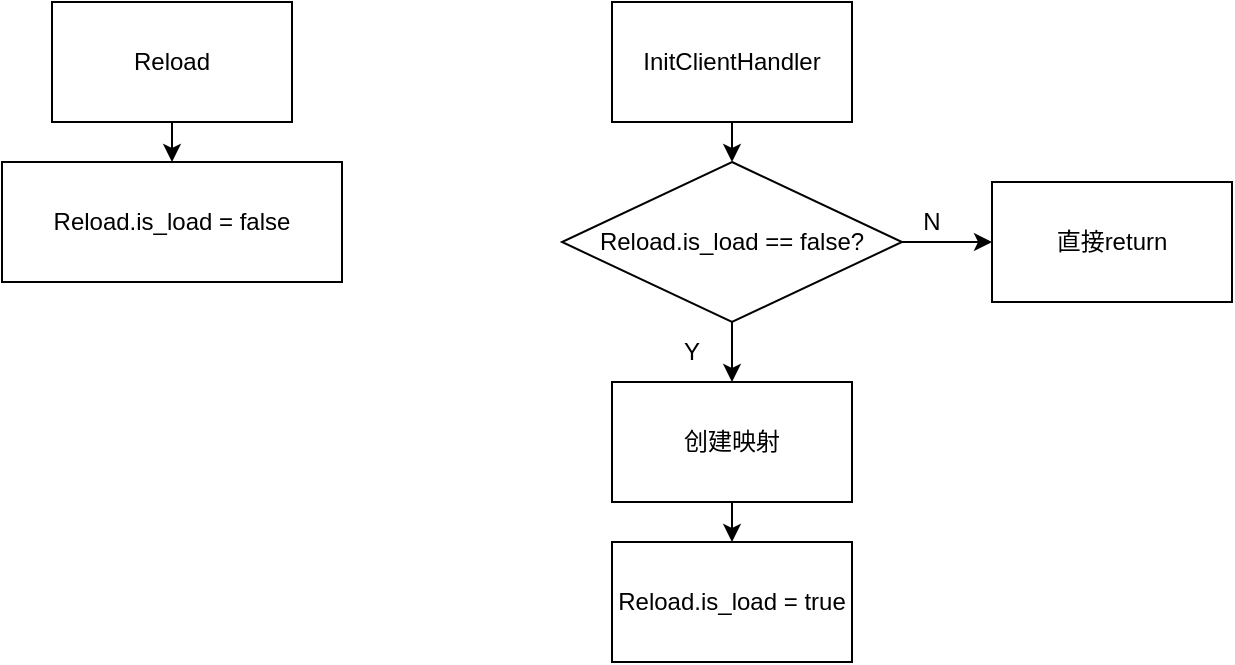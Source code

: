 <mxfile version="21.5.2" type="github">
  <diagram name="第 1 页" id="HM_rboH7E8F34HoRot8O">
    <mxGraphModel dx="1181" dy="749" grid="1" gridSize="10" guides="1" tooltips="1" connect="1" arrows="1" fold="1" page="1" pageScale="1" pageWidth="827" pageHeight="1169" math="0" shadow="0">
      <root>
        <mxCell id="0" />
        <mxCell id="1" parent="0" />
        <mxCell id="tiIem57ZhTsWjFGai3nF-1" value="Reload" style="rounded=0;whiteSpace=wrap;html=1;" vertex="1" parent="1">
          <mxGeometry x="310" y="130" width="120" height="60" as="geometry" />
        </mxCell>
        <mxCell id="tiIem57ZhTsWjFGai3nF-2" value="Reload.is_load = false" style="rounded=0;whiteSpace=wrap;html=1;" vertex="1" parent="1">
          <mxGeometry x="285" y="210" width="170" height="60" as="geometry" />
        </mxCell>
        <mxCell id="tiIem57ZhTsWjFGai3nF-3" value="" style="endArrow=classic;html=1;rounded=0;exitX=0.5;exitY=1;exitDx=0;exitDy=0;entryX=0.5;entryY=0;entryDx=0;entryDy=0;" edge="1" parent="1" source="tiIem57ZhTsWjFGai3nF-1" target="tiIem57ZhTsWjFGai3nF-2">
          <mxGeometry width="50" height="50" relative="1" as="geometry">
            <mxPoint x="390" y="220" as="sourcePoint" />
            <mxPoint x="440" y="170" as="targetPoint" />
          </mxGeometry>
        </mxCell>
        <mxCell id="tiIem57ZhTsWjFGai3nF-5" value="InitClientHandler" style="rounded=0;whiteSpace=wrap;html=1;" vertex="1" parent="1">
          <mxGeometry x="590" y="130" width="120" height="60" as="geometry" />
        </mxCell>
        <mxCell id="tiIem57ZhTsWjFGai3nF-6" value="" style="endArrow=classic;html=1;rounded=0;exitX=0.5;exitY=1;exitDx=0;exitDy=0;entryX=0.5;entryY=0;entryDx=0;entryDy=0;" edge="1" parent="1" source="tiIem57ZhTsWjFGai3nF-5">
          <mxGeometry width="50" height="50" relative="1" as="geometry">
            <mxPoint x="700" y="260" as="sourcePoint" />
            <mxPoint x="650" y="210" as="targetPoint" />
          </mxGeometry>
        </mxCell>
        <mxCell id="tiIem57ZhTsWjFGai3nF-8" value="Reload.is_load == false?" style="rhombus;whiteSpace=wrap;html=1;" vertex="1" parent="1">
          <mxGeometry x="565" y="210" width="170" height="80" as="geometry" />
        </mxCell>
        <mxCell id="tiIem57ZhTsWjFGai3nF-9" value="" style="endArrow=classic;html=1;rounded=0;exitX=0.5;exitY=1;exitDx=0;exitDy=0;entryX=0.5;entryY=0;entryDx=0;entryDy=0;" edge="1" parent="1" source="tiIem57ZhTsWjFGai3nF-8" target="tiIem57ZhTsWjFGai3nF-10">
          <mxGeometry width="50" height="50" relative="1" as="geometry">
            <mxPoint x="710" y="350" as="sourcePoint" />
            <mxPoint x="650" y="320" as="targetPoint" />
          </mxGeometry>
        </mxCell>
        <mxCell id="tiIem57ZhTsWjFGai3nF-10" value="创建映射" style="rounded=0;whiteSpace=wrap;html=1;" vertex="1" parent="1">
          <mxGeometry x="590" y="320" width="120" height="60" as="geometry" />
        </mxCell>
        <mxCell id="tiIem57ZhTsWjFGai3nF-11" value="Y" style="text;html=1;strokeColor=none;fillColor=none;align=center;verticalAlign=middle;whiteSpace=wrap;rounded=0;" vertex="1" parent="1">
          <mxGeometry x="600" y="290" width="60" height="30" as="geometry" />
        </mxCell>
        <mxCell id="tiIem57ZhTsWjFGai3nF-12" value="" style="endArrow=classic;html=1;rounded=0;exitX=0.5;exitY=1;exitDx=0;exitDy=0;" edge="1" parent="1" source="tiIem57ZhTsWjFGai3nF-10">
          <mxGeometry width="50" height="50" relative="1" as="geometry">
            <mxPoint x="710" y="450" as="sourcePoint" />
            <mxPoint x="650" y="400" as="targetPoint" />
          </mxGeometry>
        </mxCell>
        <mxCell id="tiIem57ZhTsWjFGai3nF-13" value="Reload.is_load = true" style="rounded=0;whiteSpace=wrap;html=1;" vertex="1" parent="1">
          <mxGeometry x="590" y="400" width="120" height="60" as="geometry" />
        </mxCell>
        <mxCell id="tiIem57ZhTsWjFGai3nF-14" value="" style="endArrow=classic;html=1;rounded=0;exitX=1;exitY=0.5;exitDx=0;exitDy=0;" edge="1" parent="1" source="tiIem57ZhTsWjFGai3nF-8">
          <mxGeometry width="50" height="50" relative="1" as="geometry">
            <mxPoint x="760" y="270" as="sourcePoint" />
            <mxPoint x="780" y="250" as="targetPoint" />
          </mxGeometry>
        </mxCell>
        <mxCell id="tiIem57ZhTsWjFGai3nF-15" value="N" style="text;html=1;strokeColor=none;fillColor=none;align=center;verticalAlign=middle;whiteSpace=wrap;rounded=0;" vertex="1" parent="1">
          <mxGeometry x="720" y="225" width="60" height="30" as="geometry" />
        </mxCell>
        <mxCell id="tiIem57ZhTsWjFGai3nF-16" value="直接return" style="rounded=0;whiteSpace=wrap;html=1;" vertex="1" parent="1">
          <mxGeometry x="780" y="220" width="120" height="60" as="geometry" />
        </mxCell>
      </root>
    </mxGraphModel>
  </diagram>
</mxfile>
